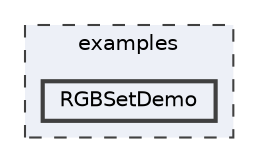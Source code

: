 digraph "/home/runner/work/FastLED/FastLED/examples/RGBSetDemo"
{
 // INTERACTIVE_SVG=YES
 // LATEX_PDF_SIZE
  bgcolor="transparent";
  edge [fontname=Helvetica,fontsize=10,labelfontname=Helvetica,labelfontsize=10];
  node [fontname=Helvetica,fontsize=10,shape=box,height=0.2,width=0.4];
  compound=true
  subgraph clusterdir_d28a4824dc47e487b107a5db32ef43c4 {
    graph [ bgcolor="#edf0f7", pencolor="grey25", label="examples", fontname=Helvetica,fontsize=10 style="filled,dashed", URL="dir_d28a4824dc47e487b107a5db32ef43c4.html",tooltip=""]
  dir_844684ab047c67886fc8f43bc7ebdae7 [label="RGBSetDemo", fillcolor="#edf0f7", color="grey25", style="filled,bold", URL="dir_844684ab047c67886fc8f43bc7ebdae7.html",tooltip=""];
  }
}
